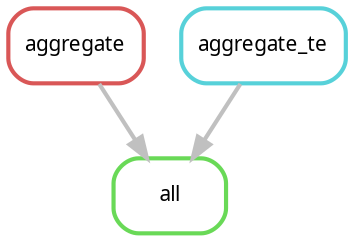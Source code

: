 digraph snakemake_dag {
    graph[bgcolor=white, margin=0];
    node[shape=box, style=rounded, fontname=sans,                 fontsize=10, penwidth=2];
    edge[penwidth=2, color=grey];
	0[label = "all", color = "0.31 0.6 0.85", style="rounded"];
	1[label = "aggregate", color = "0.00 0.6 0.85", style="rounded"];
	2[label = "aggregate_te", color = "0.51 0.6 0.85", style="rounded"];
	1 -> 0
	2 -> 0
}            
